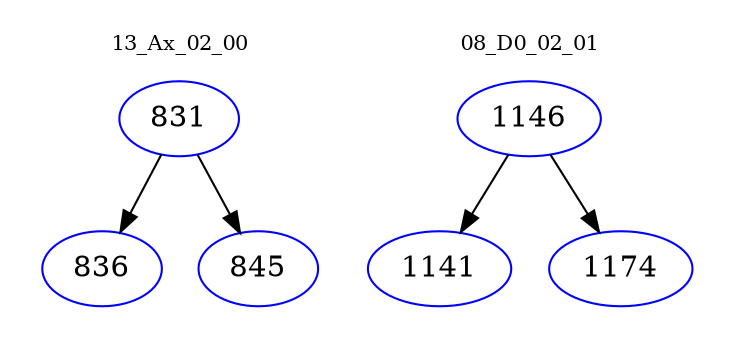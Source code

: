 digraph{
subgraph cluster_0 {
color = white
label = "13_Ax_02_00";
fontsize=10;
T0_831 [label="831", color="blue"]
T0_831 -> T0_836 [color="black"]
T0_836 [label="836", color="blue"]
T0_831 -> T0_845 [color="black"]
T0_845 [label="845", color="blue"]
}
subgraph cluster_1 {
color = white
label = "08_D0_02_01";
fontsize=10;
T1_1146 [label="1146", color="blue"]
T1_1146 -> T1_1141 [color="black"]
T1_1141 [label="1141", color="blue"]
T1_1146 -> T1_1174 [color="black"]
T1_1174 [label="1174", color="blue"]
}
}
